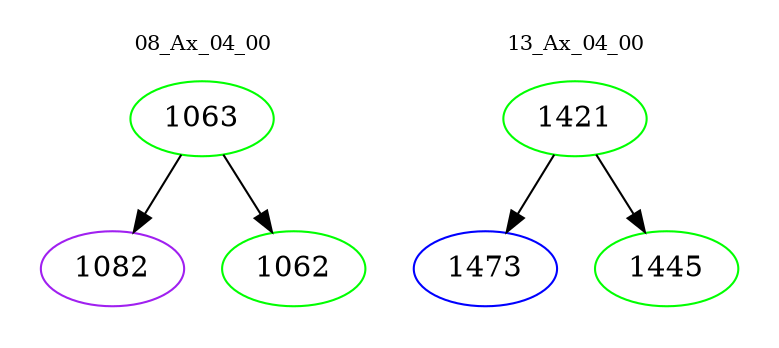 digraph{
subgraph cluster_0 {
color = white
label = "08_Ax_04_00";
fontsize=10;
T0_1063 [label="1063", color="green"]
T0_1063 -> T0_1082 [color="black"]
T0_1082 [label="1082", color="purple"]
T0_1063 -> T0_1062 [color="black"]
T0_1062 [label="1062", color="green"]
}
subgraph cluster_1 {
color = white
label = "13_Ax_04_00";
fontsize=10;
T1_1421 [label="1421", color="green"]
T1_1421 -> T1_1473 [color="black"]
T1_1473 [label="1473", color="blue"]
T1_1421 -> T1_1445 [color="black"]
T1_1445 [label="1445", color="green"]
}
}
